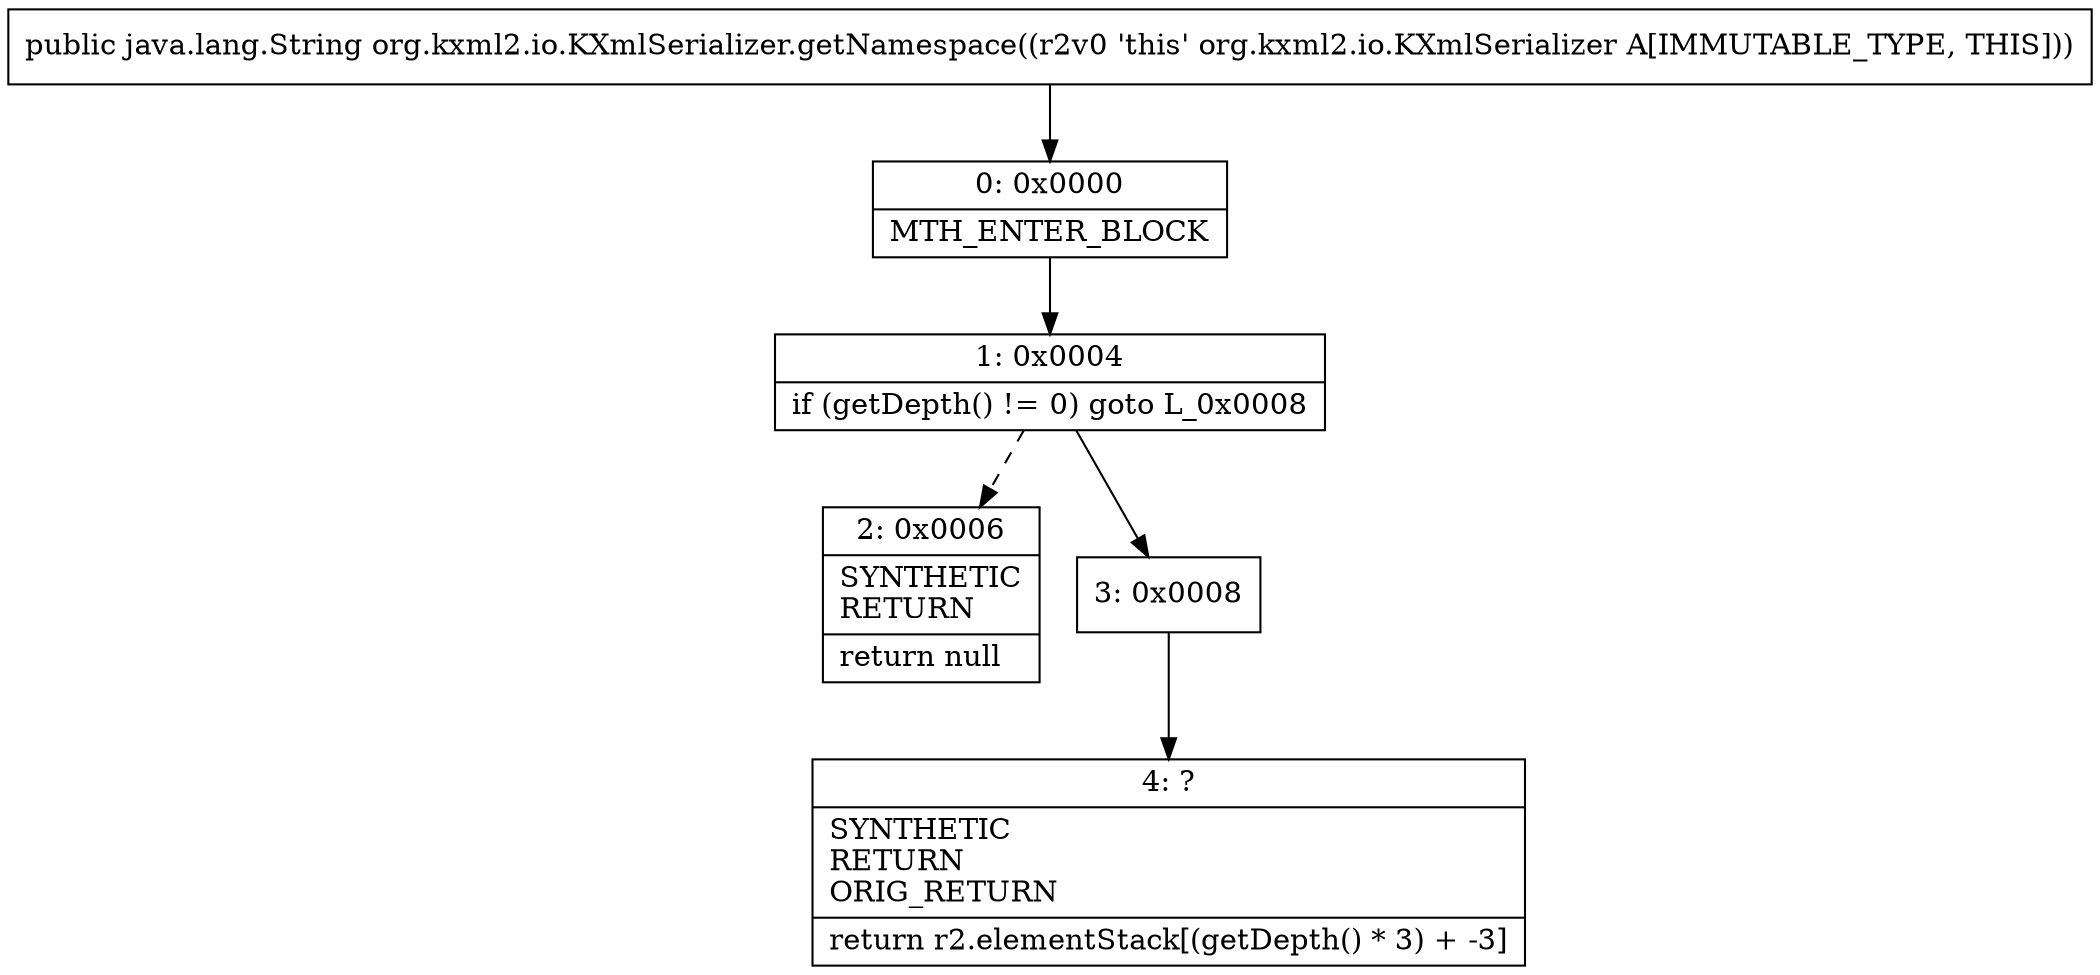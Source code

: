 digraph "CFG fororg.kxml2.io.KXmlSerializer.getNamespace()Ljava\/lang\/String;" {
Node_0 [shape=record,label="{0\:\ 0x0000|MTH_ENTER_BLOCK\l}"];
Node_1 [shape=record,label="{1\:\ 0x0004|if (getDepth() != 0) goto L_0x0008\l}"];
Node_2 [shape=record,label="{2\:\ 0x0006|SYNTHETIC\lRETURN\l|return null\l}"];
Node_3 [shape=record,label="{3\:\ 0x0008}"];
Node_4 [shape=record,label="{4\:\ ?|SYNTHETIC\lRETURN\lORIG_RETURN\l|return r2.elementStack[(getDepth() * 3) + \-3]\l}"];
MethodNode[shape=record,label="{public java.lang.String org.kxml2.io.KXmlSerializer.getNamespace((r2v0 'this' org.kxml2.io.KXmlSerializer A[IMMUTABLE_TYPE, THIS])) }"];
MethodNode -> Node_0;
Node_0 -> Node_1;
Node_1 -> Node_2[style=dashed];
Node_1 -> Node_3;
Node_3 -> Node_4;
}

